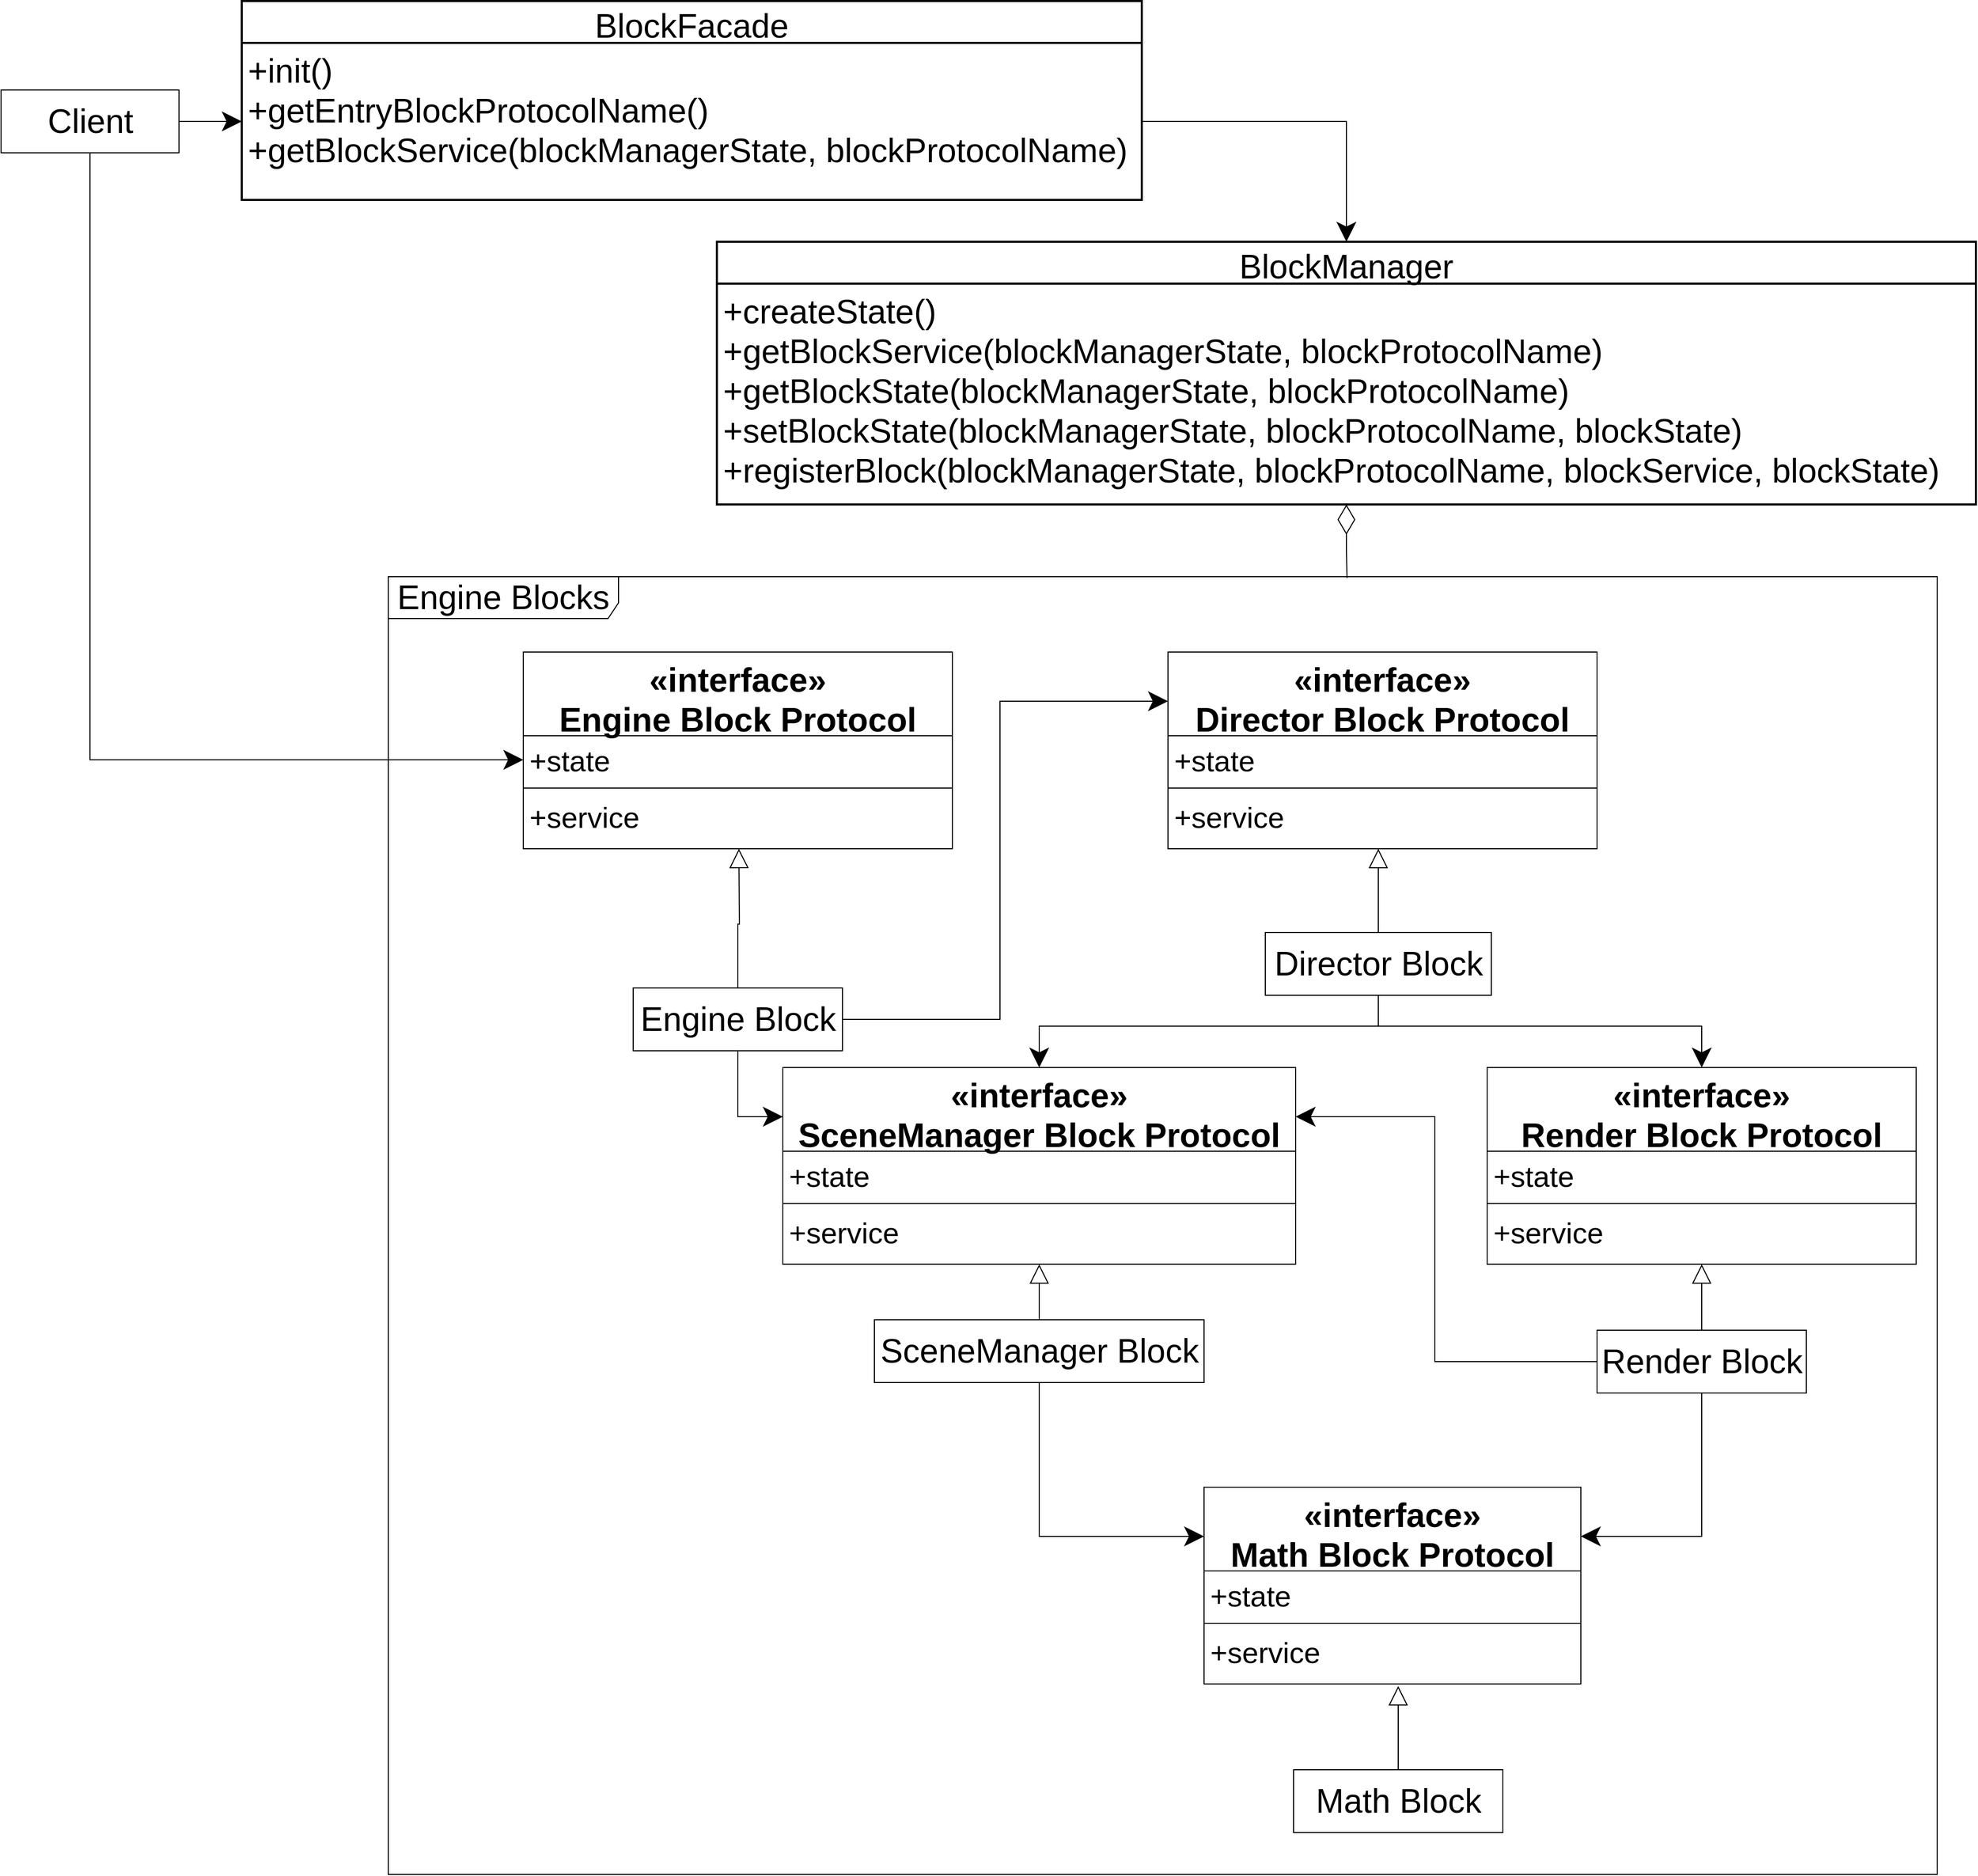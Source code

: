 <mxfile version="14.6.13" type="device"><diagram id="_nywk-HueDYWiFCjRjqK" name="第 1 页"><mxGraphModel dx="524" dy="2129" grid="1" gridSize="10" guides="1" tooltips="1" connect="1" arrows="1" fold="1" page="1" pageScale="1" pageWidth="827" pageHeight="1169" math="0" shadow="0"><root><mxCell id="0"/><mxCell id="1" parent="0"/><mxCell id="obZDhRjXa5IsKzWZeU6c-23" value="&lt;font style=&quot;font-size: 32px&quot;&gt;Engine Blocks&lt;/font&gt;" style="shape=umlFrame;whiteSpace=wrap;html=1;width=220;height=40;fontSize=32;" parent="1" vertex="1"><mxGeometry x="1260" y="100" width="1480" height="1240" as="geometry"/></mxCell><mxCell id="obZDhRjXa5IsKzWZeU6c-24" style="edgeStyle=orthogonalEdgeStyle;rounded=0;orthogonalLoop=1;jettySize=auto;html=1;startSize=16;endSize=16;" parent="1" source="obZDhRjXa5IsKzWZeU6c-26" target="obZDhRjXa5IsKzWZeU6c-58" edge="1"><mxGeometry relative="1" as="geometry"/></mxCell><mxCell id="obZDhRjXa5IsKzWZeU6c-25" style="edgeStyle=orthogonalEdgeStyle;rounded=0;orthogonalLoop=1;jettySize=auto;html=1;entryX=0;entryY=0.5;entryDx=0;entryDy=0;endArrow=classic;endFill=1;startSize=16;endSize=16;exitX=0.5;exitY=1;exitDx=0;exitDy=0;" parent="1" source="obZDhRjXa5IsKzWZeU6c-26" target="MM1SSfFz-M3WFdnkCcBo-2" edge="1"><mxGeometry relative="1" as="geometry"><mxPoint x="1410" y="285" as="targetPoint"/></mxGeometry></mxCell><mxCell id="obZDhRjXa5IsKzWZeU6c-26" value="Client" style="html=1;fontSize=32;" parent="1" vertex="1"><mxGeometry x="890" y="-365.0" width="170" height="60" as="geometry"/></mxCell><mxCell id="obZDhRjXa5IsKzWZeU6c-27" style="edgeStyle=orthogonalEdgeStyle;rounded=0;orthogonalLoop=1;jettySize=auto;html=1;entryX=0.5;entryY=1;entryDx=0;entryDy=0;endArrow=block;endFill=0;endSize=16;startSize=16;" parent="1" source="obZDhRjXa5IsKzWZeU6c-30" edge="1"><mxGeometry relative="1" as="geometry"><mxPoint x="1595" y="360" as="targetPoint"/></mxGeometry></mxCell><mxCell id="obZDhRjXa5IsKzWZeU6c-28" style="edgeStyle=orthogonalEdgeStyle;rounded=0;orthogonalLoop=1;jettySize=auto;html=1;entryX=0;entryY=0.25;entryDx=0;entryDy=0;fontSize=32;endArrow=classic;endFill=1;endSize=16;startSize=16;" parent="1" source="obZDhRjXa5IsKzWZeU6c-30" target="MM1SSfFz-M3WFdnkCcBo-6" edge="1"><mxGeometry relative="1" as="geometry"><mxPoint x="2021" y="285" as="targetPoint"/></mxGeometry></mxCell><mxCell id="obZDhRjXa5IsKzWZeU6c-29" style="edgeStyle=orthogonalEdgeStyle;rounded=0;orthogonalLoop=1;jettySize=auto;html=1;entryX=0;entryY=0.25;entryDx=0;entryDy=0;fontSize=32;endArrow=classic;endFill=1;endSize=16;startSize=16;" parent="1" source="obZDhRjXa5IsKzWZeU6c-30" target="MM1SSfFz-M3WFdnkCcBo-10" edge="1"><mxGeometry relative="1" as="geometry"><mxPoint x="1627" y="682" as="targetPoint"/></mxGeometry></mxCell><mxCell id="obZDhRjXa5IsKzWZeU6c-30" value="Engine Block" style="html=1;fontSize=32;" parent="1" vertex="1"><mxGeometry x="1494" y="493" width="200" height="60" as="geometry"/></mxCell><mxCell id="obZDhRjXa5IsKzWZeU6c-31" value="BlockManager" style="swimlane;childLayout=stackLayout;horizontal=1;startSize=40;horizontalStack=0;rounded=0;fontSize=32;fontStyle=0;strokeWidth=2;resizeParent=0;resizeLast=1;shadow=0;dashed=0;align=center;" parent="1" vertex="1"><mxGeometry x="1574" y="-220" width="1203" height="251" as="geometry"/></mxCell><mxCell id="obZDhRjXa5IsKzWZeU6c-32" value="+createState()&#10;+getBlockService(blockManagerState, blockProtocolName)&#10;+getBlockState(blockManagerState, blockProtocolName)&#10;+setBlockState(blockManagerState, blockProtocolName, blockState)&#10;+registerBlock(blockManagerState, blockProtocolName, blockService, blockState)" style="align=left;strokeColor=none;fillColor=none;spacingLeft=4;fontSize=32;verticalAlign=top;resizable=0;rotatable=0;part=1;" parent="obZDhRjXa5IsKzWZeU6c-31" vertex="1"><mxGeometry y="40" width="1203" height="211" as="geometry"/></mxCell><mxCell id="obZDhRjXa5IsKzWZeU6c-35" style="edgeStyle=orthogonalEdgeStyle;rounded=0;orthogonalLoop=1;jettySize=auto;html=1;entryX=0.5;entryY=1;entryDx=0;entryDy=0;fontSize=32;endArrow=block;endFill=0;endSize=16;startSize=16;" parent="1" source="obZDhRjXa5IsKzWZeU6c-38" edge="1"><mxGeometry relative="1" as="geometry"><mxPoint x="2206" y="360" as="targetPoint"/></mxGeometry></mxCell><mxCell id="obZDhRjXa5IsKzWZeU6c-36" style="edgeStyle=orthogonalEdgeStyle;rounded=0;orthogonalLoop=1;jettySize=auto;html=1;fontSize=32;endArrow=classic;endFill=1;endSize=16;startSize=16;entryX=0.5;entryY=0;entryDx=0;entryDy=0;" parent="1" source="obZDhRjXa5IsKzWZeU6c-38" target="MM1SSfFz-M3WFdnkCcBo-10" edge="1"><mxGeometry relative="1" as="geometry"><mxPoint x="1882" y="577" as="targetPoint"/></mxGeometry></mxCell><mxCell id="obZDhRjXa5IsKzWZeU6c-37" style="edgeStyle=orthogonalEdgeStyle;rounded=0;orthogonalLoop=1;jettySize=auto;html=1;fontSize=32;endArrow=classic;endFill=1;exitX=0.5;exitY=1;exitDx=0;exitDy=0;endSize=16;startSize=16;entryX=0.5;entryY=0;entryDx=0;entryDy=0;" parent="1" source="obZDhRjXa5IsKzWZeU6c-38" target="MM1SSfFz-M3WFdnkCcBo-14" edge="1"><mxGeometry relative="1" as="geometry"><mxPoint x="2515" y="577" as="targetPoint"/></mxGeometry></mxCell><mxCell id="obZDhRjXa5IsKzWZeU6c-38" value="Director Block" style="html=1;fontSize=32;" parent="1" vertex="1"><mxGeometry x="2098" y="440" width="216" height="60" as="geometry"/></mxCell><mxCell id="obZDhRjXa5IsKzWZeU6c-41" style="edgeStyle=orthogonalEdgeStyle;rounded=0;orthogonalLoop=1;jettySize=auto;html=1;entryX=0.5;entryY=1;entryDx=0;entryDy=0;fontSize=32;endArrow=block;endFill=0;endSize=16;startSize=16;" parent="1" source="obZDhRjXa5IsKzWZeU6c-43" edge="1"><mxGeometry relative="1" as="geometry"><mxPoint x="1882" y="757" as="targetPoint"/></mxGeometry></mxCell><mxCell id="obZDhRjXa5IsKzWZeU6c-42" style="edgeStyle=orthogonalEdgeStyle;rounded=0;orthogonalLoop=1;jettySize=auto;html=1;entryX=0;entryY=0.25;entryDx=0;entryDy=0;fontSize=32;endArrow=classic;endFill=1;exitX=0.5;exitY=1;exitDx=0;exitDy=0;endSize=16;startSize=16;" parent="1" source="obZDhRjXa5IsKzWZeU6c-43" target="MM1SSfFz-M3WFdnkCcBo-18" edge="1"><mxGeometry relative="1" as="geometry"><mxPoint x="2040" y="1085" as="targetPoint"/></mxGeometry></mxCell><mxCell id="obZDhRjXa5IsKzWZeU6c-43" value="SceneManager Block" style="html=1;fontSize=32;" parent="1" vertex="1"><mxGeometry x="1724.5" y="810" width="315" height="60" as="geometry"/></mxCell><mxCell id="obZDhRjXa5IsKzWZeU6c-46" style="edgeStyle=orthogonalEdgeStyle;rounded=0;orthogonalLoop=1;jettySize=auto;html=1;entryX=0.5;entryY=1;entryDx=0;entryDy=0;fontSize=32;endArrow=block;endFill=0;endSize=16;startSize=16;" parent="1" source="obZDhRjXa5IsKzWZeU6c-49" edge="1"><mxGeometry relative="1" as="geometry"><mxPoint x="2515" y="757" as="targetPoint"/></mxGeometry></mxCell><mxCell id="obZDhRjXa5IsKzWZeU6c-47" style="edgeStyle=orthogonalEdgeStyle;rounded=0;orthogonalLoop=1;jettySize=auto;html=1;entryX=1;entryY=0.25;entryDx=0;entryDy=0;fontSize=32;endArrow=classic;endFill=1;endSize=16;startSize=16;" parent="1" source="obZDhRjXa5IsKzWZeU6c-49" target="MM1SSfFz-M3WFdnkCcBo-10" edge="1"><mxGeometry relative="1" as="geometry"><mxPoint x="2137" y="682" as="targetPoint"/><Array as="points"><mxPoint x="2260" y="850"/><mxPoint x="2260" y="616"/></Array></mxGeometry></mxCell><mxCell id="obZDhRjXa5IsKzWZeU6c-48" style="edgeStyle=orthogonalEdgeStyle;rounded=0;orthogonalLoop=1;jettySize=auto;html=1;entryX=1;entryY=0.25;entryDx=0;entryDy=0;fontSize=32;endArrow=classic;endFill=1;exitX=0.5;exitY=1;exitDx=0;exitDy=0;endSize=16;startSize=16;" parent="1" source="obZDhRjXa5IsKzWZeU6c-49" target="MM1SSfFz-M3WFdnkCcBo-18" edge="1"><mxGeometry relative="1" as="geometry"><mxPoint x="2410.0" y="1085" as="targetPoint"/></mxGeometry></mxCell><mxCell id="obZDhRjXa5IsKzWZeU6c-49" value="Render Block" style="html=1;fontSize=32;" parent="1" vertex="1"><mxGeometry x="2415" y="820" width="200" height="60" as="geometry"/></mxCell><mxCell id="obZDhRjXa5IsKzWZeU6c-52" style="edgeStyle=orthogonalEdgeStyle;rounded=0;orthogonalLoop=1;jettySize=auto;html=1;fontSize=32;endArrow=block;endFill=0;endSize=16;startSize=16;" parent="1" source="obZDhRjXa5IsKzWZeU6c-53" edge="1"><mxGeometry relative="1" as="geometry"><mxPoint x="2225" y="1160" as="targetPoint"/></mxGeometry></mxCell><mxCell id="obZDhRjXa5IsKzWZeU6c-53" value="Math Block" style="html=1;fontSize=32;" parent="1" vertex="1"><mxGeometry x="2125" y="1240" width="200" height="60" as="geometry"/></mxCell><mxCell id="obZDhRjXa5IsKzWZeU6c-56" style="edgeStyle=orthogonalEdgeStyle;rounded=0;orthogonalLoop=1;jettySize=auto;html=1;exitX=1;exitY=0.5;exitDx=0;exitDy=0;endSize=16;startSize=16;" parent="1" source="obZDhRjXa5IsKzWZeU6c-58" target="obZDhRjXa5IsKzWZeU6c-31" edge="1"><mxGeometry relative="1" as="geometry"/></mxCell><mxCell id="obZDhRjXa5IsKzWZeU6c-57" value="BlockFacade" style="swimlane;childLayout=stackLayout;horizontal=1;startSize=40;horizontalStack=0;rounded=0;fontSize=32;fontStyle=0;strokeWidth=2;resizeParent=0;resizeLast=1;shadow=0;dashed=0;align=center;" parent="1" vertex="1"><mxGeometry x="1120" y="-450" width="860" height="190" as="geometry"/></mxCell><mxCell id="obZDhRjXa5IsKzWZeU6c-58" value="+init()&#10;+getEntryBlockProtocolName()&#10;+getBlockService(blockManagerState, blockProtocolName)&#10;" style="align=left;strokeColor=none;fillColor=none;spacingLeft=4;fontSize=32;verticalAlign=top;resizable=0;rotatable=0;part=1;" parent="obZDhRjXa5IsKzWZeU6c-57" vertex="1"><mxGeometry y="40" width="860" height="150" as="geometry"/></mxCell><mxCell id="obZDhRjXa5IsKzWZeU6c-59" style="edgeStyle=orthogonalEdgeStyle;rounded=0;orthogonalLoop=1;jettySize=auto;html=1;endSize=26;startSize=26;endArrow=none;endFill=0;startArrow=diamondThin;startFill=0;exitX=0.5;exitY=1;exitDx=0;exitDy=0;entryX=0.619;entryY=0.001;entryDx=0;entryDy=0;entryPerimeter=0;" parent="1" source="obZDhRjXa5IsKzWZeU6c-32" target="obZDhRjXa5IsKzWZeU6c-23" edge="1"><mxGeometry relative="1" as="geometry"><mxPoint x="1513" y="100" as="targetPoint"/></mxGeometry></mxCell><mxCell id="MM1SSfFz-M3WFdnkCcBo-1" value="«interface»&#10;Engine Block Protocol" style="swimlane;fontStyle=1;align=center;verticalAlign=top;childLayout=stackLayout;horizontal=1;startSize=80;horizontalStack=0;resizeParent=1;resizeParentMax=0;resizeLast=0;collapsible=1;marginBottom=0;fontSize=32;" vertex="1" parent="1"><mxGeometry x="1389" y="172" width="410" height="188" as="geometry"/></mxCell><mxCell id="MM1SSfFz-M3WFdnkCcBo-2" value="+state" style="text;strokeColor=none;fillColor=none;align=left;verticalAlign=top;spacingLeft=4;spacingRight=4;overflow=hidden;rotatable=0;points=[[0,0.5],[1,0.5]];portConstraint=eastwest;fontSize=28;" vertex="1" parent="MM1SSfFz-M3WFdnkCcBo-1"><mxGeometry y="80" width="410" height="46" as="geometry"/></mxCell><mxCell id="MM1SSfFz-M3WFdnkCcBo-3" value="" style="line;strokeWidth=1;fillColor=none;align=left;verticalAlign=middle;spacingTop=-1;spacingLeft=3;spacingRight=3;rotatable=0;labelPosition=right;points=[];portConstraint=eastwest;" vertex="1" parent="MM1SSfFz-M3WFdnkCcBo-1"><mxGeometry y="126" width="410" height="8" as="geometry"/></mxCell><mxCell id="MM1SSfFz-M3WFdnkCcBo-4" value="+service" style="text;strokeColor=none;fillColor=none;align=left;verticalAlign=top;spacingLeft=4;spacingRight=4;overflow=hidden;rotatable=0;points=[[0,0.5],[1,0.5]];portConstraint=eastwest;fontSize=28;" vertex="1" parent="MM1SSfFz-M3WFdnkCcBo-1"><mxGeometry y="134" width="410" height="54" as="geometry"/></mxCell><mxCell id="MM1SSfFz-M3WFdnkCcBo-6" value="«interface»&#10;Director Block Protocol" style="swimlane;fontStyle=1;align=center;verticalAlign=top;childLayout=stackLayout;horizontal=1;startSize=80;horizontalStack=0;resizeParent=1;resizeParentMax=0;resizeLast=0;collapsible=1;marginBottom=0;fontSize=32;" vertex="1" parent="1"><mxGeometry x="2005" y="172" width="410" height="188" as="geometry"/></mxCell><mxCell id="MM1SSfFz-M3WFdnkCcBo-7" value="+state" style="text;strokeColor=none;fillColor=none;align=left;verticalAlign=top;spacingLeft=4;spacingRight=4;overflow=hidden;rotatable=0;points=[[0,0.5],[1,0.5]];portConstraint=eastwest;fontSize=28;" vertex="1" parent="MM1SSfFz-M3WFdnkCcBo-6"><mxGeometry y="80" width="410" height="46" as="geometry"/></mxCell><mxCell id="MM1SSfFz-M3WFdnkCcBo-8" value="" style="line;strokeWidth=1;fillColor=none;align=left;verticalAlign=middle;spacingTop=-1;spacingLeft=3;spacingRight=3;rotatable=0;labelPosition=right;points=[];portConstraint=eastwest;" vertex="1" parent="MM1SSfFz-M3WFdnkCcBo-6"><mxGeometry y="126" width="410" height="8" as="geometry"/></mxCell><mxCell id="MM1SSfFz-M3WFdnkCcBo-9" value="+service" style="text;strokeColor=none;fillColor=none;align=left;verticalAlign=top;spacingLeft=4;spacingRight=4;overflow=hidden;rotatable=0;points=[[0,0.5],[1,0.5]];portConstraint=eastwest;fontSize=28;" vertex="1" parent="MM1SSfFz-M3WFdnkCcBo-6"><mxGeometry y="134" width="410" height="54" as="geometry"/></mxCell><mxCell id="MM1SSfFz-M3WFdnkCcBo-10" value="«interface»&#10;SceneManager Block Protocol" style="swimlane;fontStyle=1;align=center;verticalAlign=top;childLayout=stackLayout;horizontal=1;startSize=80;horizontalStack=0;resizeParent=1;resizeParentMax=0;resizeLast=0;collapsible=1;marginBottom=0;fontSize=32;" vertex="1" parent="1"><mxGeometry x="1637" y="569" width="490" height="188" as="geometry"/></mxCell><mxCell id="MM1SSfFz-M3WFdnkCcBo-11" value="+state" style="text;strokeColor=none;fillColor=none;align=left;verticalAlign=top;spacingLeft=4;spacingRight=4;overflow=hidden;rotatable=0;points=[[0,0.5],[1,0.5]];portConstraint=eastwest;fontSize=28;" vertex="1" parent="MM1SSfFz-M3WFdnkCcBo-10"><mxGeometry y="80" width="490" height="46" as="geometry"/></mxCell><mxCell id="MM1SSfFz-M3WFdnkCcBo-12" value="" style="line;strokeWidth=1;fillColor=none;align=left;verticalAlign=middle;spacingTop=-1;spacingLeft=3;spacingRight=3;rotatable=0;labelPosition=right;points=[];portConstraint=eastwest;" vertex="1" parent="MM1SSfFz-M3WFdnkCcBo-10"><mxGeometry y="126" width="490" height="8" as="geometry"/></mxCell><mxCell id="MM1SSfFz-M3WFdnkCcBo-13" value="+service" style="text;strokeColor=none;fillColor=none;align=left;verticalAlign=top;spacingLeft=4;spacingRight=4;overflow=hidden;rotatable=0;points=[[0,0.5],[1,0.5]];portConstraint=eastwest;fontSize=28;" vertex="1" parent="MM1SSfFz-M3WFdnkCcBo-10"><mxGeometry y="134" width="490" height="54" as="geometry"/></mxCell><mxCell id="MM1SSfFz-M3WFdnkCcBo-14" value="«interface»&#10;Render Block Protocol" style="swimlane;fontStyle=1;align=center;verticalAlign=top;childLayout=stackLayout;horizontal=1;startSize=80;horizontalStack=0;resizeParent=1;resizeParentMax=0;resizeLast=0;collapsible=1;marginBottom=0;fontSize=32;" vertex="1" parent="1"><mxGeometry x="2310" y="569" width="410" height="188" as="geometry"/></mxCell><mxCell id="MM1SSfFz-M3WFdnkCcBo-15" value="+state" style="text;strokeColor=none;fillColor=none;align=left;verticalAlign=top;spacingLeft=4;spacingRight=4;overflow=hidden;rotatable=0;points=[[0,0.5],[1,0.5]];portConstraint=eastwest;fontSize=28;" vertex="1" parent="MM1SSfFz-M3WFdnkCcBo-14"><mxGeometry y="80" width="410" height="46" as="geometry"/></mxCell><mxCell id="MM1SSfFz-M3WFdnkCcBo-16" value="" style="line;strokeWidth=1;fillColor=none;align=left;verticalAlign=middle;spacingTop=-1;spacingLeft=3;spacingRight=3;rotatable=0;labelPosition=right;points=[];portConstraint=eastwest;" vertex="1" parent="MM1SSfFz-M3WFdnkCcBo-14"><mxGeometry y="126" width="410" height="8" as="geometry"/></mxCell><mxCell id="MM1SSfFz-M3WFdnkCcBo-17" value="+service" style="text;strokeColor=none;fillColor=none;align=left;verticalAlign=top;spacingLeft=4;spacingRight=4;overflow=hidden;rotatable=0;points=[[0,0.5],[1,0.5]];portConstraint=eastwest;fontSize=28;" vertex="1" parent="MM1SSfFz-M3WFdnkCcBo-14"><mxGeometry y="134" width="410" height="54" as="geometry"/></mxCell><mxCell id="MM1SSfFz-M3WFdnkCcBo-18" value="«interface»&#10;Math Block Protocol" style="swimlane;fontStyle=1;align=center;verticalAlign=top;childLayout=stackLayout;horizontal=1;startSize=80;horizontalStack=0;resizeParent=1;resizeParentMax=0;resizeLast=0;collapsible=1;marginBottom=0;fontSize=32;" vertex="1" parent="1"><mxGeometry x="2039.5" y="970" width="360" height="188" as="geometry"/></mxCell><mxCell id="MM1SSfFz-M3WFdnkCcBo-19" value="+state" style="text;strokeColor=none;fillColor=none;align=left;verticalAlign=top;spacingLeft=4;spacingRight=4;overflow=hidden;rotatable=0;points=[[0,0.5],[1,0.5]];portConstraint=eastwest;fontSize=28;" vertex="1" parent="MM1SSfFz-M3WFdnkCcBo-18"><mxGeometry y="80" width="360" height="46" as="geometry"/></mxCell><mxCell id="MM1SSfFz-M3WFdnkCcBo-20" value="" style="line;strokeWidth=1;fillColor=none;align=left;verticalAlign=middle;spacingTop=-1;spacingLeft=3;spacingRight=3;rotatable=0;labelPosition=right;points=[];portConstraint=eastwest;" vertex="1" parent="MM1SSfFz-M3WFdnkCcBo-18"><mxGeometry y="126" width="360" height="8" as="geometry"/></mxCell><mxCell id="MM1SSfFz-M3WFdnkCcBo-21" value="+service" style="text;strokeColor=none;fillColor=none;align=left;verticalAlign=top;spacingLeft=4;spacingRight=4;overflow=hidden;rotatable=0;points=[[0,0.5],[1,0.5]];portConstraint=eastwest;fontSize=28;" vertex="1" parent="MM1SSfFz-M3WFdnkCcBo-18"><mxGeometry y="134" width="360" height="54" as="geometry"/></mxCell></root></mxGraphModel></diagram></mxfile>
